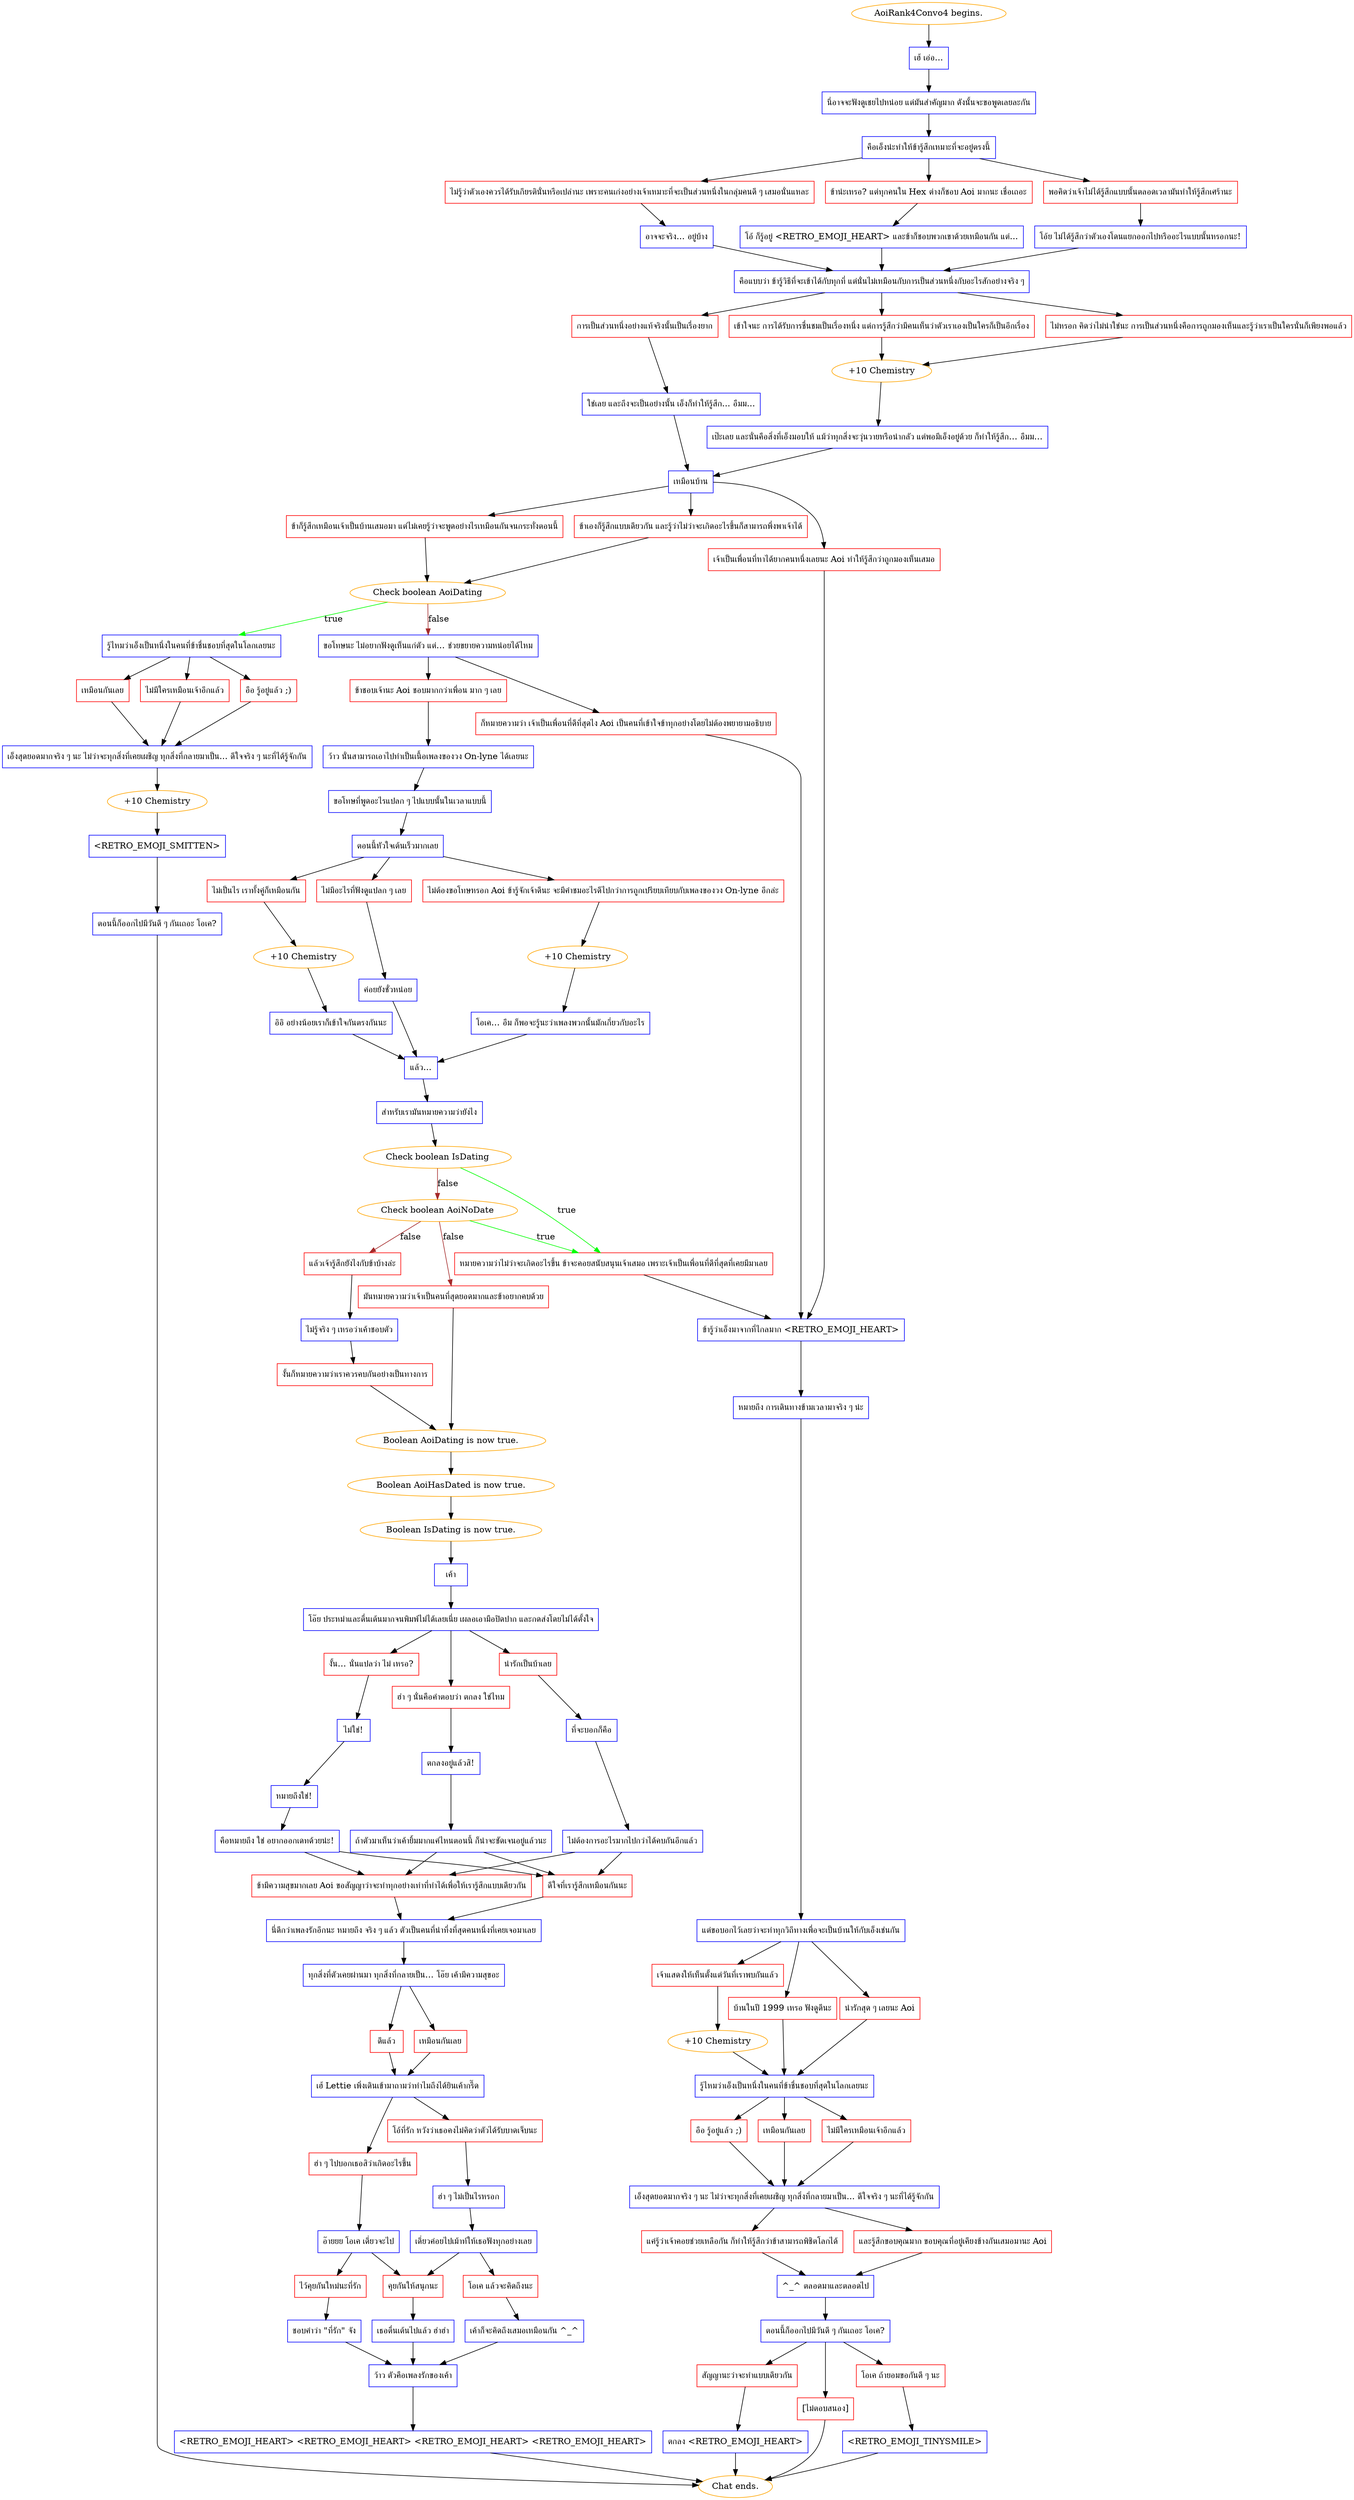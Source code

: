 digraph {
	"AoiRank4Convo4 begins." [color=orange];
		"AoiRank4Convo4 begins." -> j2112635212;
	j2112635212 [label="เฮ้ เอ่อ...",shape=box,color=blue];
		j2112635212 -> j4165707398;
	j4165707398 [label="นี่อาจจะฟังดูเชยไปหน่อย แต่มันสำคัญมาก ดังนั้นจะขอพูดเลยละกัน",shape=box,color=blue];
		j4165707398 -> j4256419348;
	j4256419348 [label="คือเอ็งน่ะทำให้ข้ารู้สึกเหมาะที่จะอยู่ตรงนี้",shape=box,color=blue];
		j4256419348 -> j2567698519;
		j4256419348 -> j2743165309;
		j4256419348 -> j276910193;
	j2567698519 [label="ไม่รู้ว่าตัวเองควรได้รับเกียรตินั่นหรือเปล่านะ เพราะคนเก่งอย่างเจ้าเหมาะที่จะเป็นส่วนหนึ่งในกลุ่มคนดี ๆ เสมอนั่นแหละ",shape=box,color=red];
		j2567698519 -> j791701621;
	j2743165309 [label="ข้าน่ะเหรอ? แต่ทุกคนใน Hex ต่างก็ชอบ Aoi มากนะ เชื่อเถอะ",shape=box,color=red];
		j2743165309 -> j3193351593;
	j276910193 [label="พอคิดว่าเจ้าไม่ได้รู้สึกแบบนั้นตลอดเวลามันทำให้รู้สึกเศร้านะ",shape=box,color=red];
		j276910193 -> j349570790;
	j791701621 [label="อาจจะจริง... อยู่บ้าง",shape=box,color=blue];
		j791701621 -> j4131148643;
	j3193351593 [label="โอ้ ก็รู้อยู่ <RETRO_EMOJI_HEART> และข้าก็ชอบพวกเขาด้วยเหมือนกัน แต่...",shape=box,color=blue];
		j3193351593 -> j4131148643;
	j349570790 [label="โอ้ย ไม่ได้รู้สึกว่าตัวเองโดนแยกออกไปหรืออะไรแบบนั้นหรอกนะ!",shape=box,color=blue];
		j349570790 -> j4131148643;
	j4131148643 [label="คือแบบว่า ข้ารู้วิธีที่จะเข้าได้กับทุกที่ แต่นั่นไม่เหมือนกับการเป็นส่วนหนึ่งกับอะไรสักอย่างจริง ๆ",shape=box,color=blue];
		j4131148643 -> j3777640467;
		j4131148643 -> j1225271254;
		j4131148643 -> j4243802489;
	j3777640467 [label="เข้าใจนะ การได้รับการชื่นชมเป็นเรื่องหนึ่ง แต่การรู้สึกว่ามีคนเห็นว่าตัวเราเองเป็นใครก็เป็นอีกเรื่อง",shape=box,color=red];
		j3777640467 -> j2590668379;
	j1225271254 [label="ไม่หรอก คิดว่าไม่น่าใช่นะ การเป็นส่วนหนึ่งคือการถูกมองเห็นและรู้ว่าเราเป็นใครนั่นก็เพียงพอแล้ว",shape=box,color=red];
		j1225271254 -> j2590668379;
	j4243802489 [label="การเป็นส่วนหนึ่งอย่างแท้จริงนั้นเป็นเรื่องยาก",shape=box,color=red];
		j4243802489 -> j3651265108;
	j2590668379 [label="+10 Chemistry",color=orange];
		j2590668379 -> j3261279093;
	j3651265108 [label="ใช่เลย และถึงจะเป็นอย่างนั้น เอ็งก็ทำให้รู้สึก... อืมม...",shape=box,color=blue];
		j3651265108 -> j2896462816;
	j3261279093 [label="เป๊ะเลย และนั่นคือสิ่งที่เอ็งมอบให้ แม้ว่าทุกสิ่งจะวุ่นวายหรือน่ากลัว แต่พอมีเอ็งอยู่ด้วย ก็ทำให้รู้สึก… อืมม…",shape=box,color=blue];
		j3261279093 -> j2896462816;
	j2896462816 [label="เหมือนบ้าน",shape=box,color=blue];
		j2896462816 -> j4098011909;
		j2896462816 -> j1746392169;
		j2896462816 -> j1089074451;
	j4098011909 [label="ข้าก็รู้สึกเหมือนเจ้าเป็นบ้านเสมอมา แต่ไม่เคยรู้ว่าจะพูดอย่างไรเหมือนกันจนกระทั่งตอนนี้",shape=box,color=red];
		j4098011909 -> j1284115511;
	j1746392169 [label="ข้าเองก็รู้สึกแบบเดียวกัน และรู้ว่าไม่ว่าจะเกิดอะไรขึ้นก็สามารถพึ่งพาเจ้าได้",shape=box,color=red];
		j1746392169 -> j1284115511;
	j1089074451 [label="เจ้าเป็นเพื่อนที่หาได้ยากคนหนึ่งเลยนะ Aoi ทำให้รู้สึกว่าถูกมองเห็นเสมอ",shape=box,color=red];
		j1089074451 -> j1527378855;
	j1284115511 [label="Check boolean AoiDating",color=orange];
		j1284115511 -> j2503900067 [label=true,color=green];
		j1284115511 -> j3429357856 [label=false,color=brown];
	j1527378855 [label="ข้ารู้ว่าเอ็งมาจากที่ไกลมาก <RETRO_EMOJI_HEART>",shape=box,color=blue];
		j1527378855 -> j2485471290;
	j2503900067 [label="รู้ไหมว่าเอ็งเป็นหนึ่งในคนที่ข้าชื่นชอบที่สุดในโลกเลยนะ",shape=box,color=blue];
		j2503900067 -> j2775166049;
		j2503900067 -> j3204664969;
		j2503900067 -> j3453458357;
	j3429357856 [label="ขอโทษนะ ไม่อยากฟังดูเห็นแก่ตัว แต่… ช่วยขยายความหน่อยได้ไหม",shape=box,color=blue];
		j3429357856 -> j3387321452;
		j3429357856 -> j2816027271;
	j2485471290 [label="หมายถึง การเดินทางข้ามเวลามาจริง ๆ น่ะ",shape=box,color=blue];
		j2485471290 -> j1500089417;
	j2775166049 [label="เหมือนกันเลย",shape=box,color=red];
		j2775166049 -> j2865949016;
	j3204664969 [label="ไม่มีใครเหมือนเจ้าอีกแล้ว",shape=box,color=red];
		j3204664969 -> j2865949016;
	j3453458357 [label="อือ รู้อยู่แล้ว ;)",shape=box,color=red];
		j3453458357 -> j2865949016;
	j3387321452 [label="ข้าชอบเจ้านะ Aoi ชอบมากกว่าเพื่อน มาก ๆ เลย",shape=box,color=red];
		j3387321452 -> j786997686;
	j2816027271 [label="ก็หมายความว่า เจ้าเป็นเพื่อนที่ดีที่สุดไง Aoi เป็นคนที่เข้าใจข้าทุกอย่างโดยไม่ต้องพยายามอธิบาย",shape=box,color=red];
		j2816027271 -> j1527378855;
	j1500089417 [label="แต่ขอบอกไว้เลยว่าจะทำทุกวิถีทางเพื่อจะเป็นบ้านให้กับเอ็งเช่นกัน",shape=box,color=blue];
		j1500089417 -> j2996033914;
		j1500089417 -> j2146722343;
		j1500089417 -> j1309554926;
	j2865949016 [label="เอ็งสุดยอดมากจริง ๆ นะ ไม่ว่าจะทุกสิ่งที่เคยเผชิญ ทุกสิ่งที่กลายมาเป็น... ดีใจจริง ๆ นะที่ได้รู้จักกัน",shape=box,color=blue];
		j2865949016 -> j2954874787;
	j786997686 [label="ว้าว นั่นสามารถเอาไปทำเป็นเนื้อเพลงของวง On-lyne ได้เลยนะ",shape=box,color=blue];
		j786997686 -> j656403788;
	j2996033914 [label="เจ้าแสดงให้เห็นตั้งแต่วันที่เราพบกันแล้ว",shape=box,color=red];
		j2996033914 -> j1019620154;
	j2146722343 [label="บ้านในปี 1999 เหรอ ฟังดูดีนะ",shape=box,color=red];
		j2146722343 -> j1933700007;
	j1309554926 [label="น่ารักสุด ๆ เลยนะ Aoi",shape=box,color=red];
		j1309554926 -> j1933700007;
	j2954874787 [label="+10 Chemistry",color=orange];
		j2954874787 -> j1295498282;
	j656403788 [label="ขอโทษที่พูดอะไรแปลก ๆ ไปแบบนั้นในเวลาแบบนี้",shape=box,color=blue];
		j656403788 -> j3538673811;
	j1019620154 [label="+10 Chemistry",color=orange];
		j1019620154 -> j1933700007;
	j1933700007 [label="รู้ไหมว่าเอ็งเป็นหนึ่งในคนที่ข้าชื่นชอบที่สุดในโลกเลยนะ",shape=box,color=blue];
		j1933700007 -> j502272519;
		j1933700007 -> j24307831;
		j1933700007 -> j1874272730;
	j1295498282 [label="<RETRO_EMOJI_SMITTEN>",shape=box,color=blue];
		j1295498282 -> j590329757;
	j3538673811 [label="ตอนนี้หัวใจเต้นเร็วมากเลย",shape=box,color=blue];
		j3538673811 -> j3712007442;
		j3538673811 -> j3390750730;
		j3538673811 -> j1955193777;
	j502272519 [label="เหมือนกันเลย",shape=box,color=red];
		j502272519 -> j1750721127;
	j24307831 [label="ไม่มีใครเหมือนเจ้าอีกแล้ว",shape=box,color=red];
		j24307831 -> j1750721127;
	j1874272730 [label="อือ รู้อยู่แล้ว ;)",shape=box,color=red];
		j1874272730 -> j1750721127;
	j590329757 [label="ตอนนี้ก็ออกไปมีวันดี ๆ กันเถอะ โอเค?",shape=box,color=blue];
		j590329757 -> "Chat ends.";
	j3712007442 [label="ไม่ต้องขอโทษหรอก Aoi ข้ารู้จักเจ้าดีนะ จะมีคำชมอะไรดีไปกว่าการถูกเปรียบเทียบกับเพลงของวง On-lyne อีกล่ะ",shape=box,color=red];
		j3712007442 -> j2515154143;
	j3390750730 [label="ไม่เป็นไร เราทั้งคู่ก็เหมือนกัน",shape=box,color=red];
		j3390750730 -> j4110503966;
	j1955193777 [label="ไม่มีอะไรที่ฟังดูแปลก ๆ เลย",shape=box,color=red];
		j1955193777 -> j2376841531;
	j1750721127 [label="เอ็งสุดยอดมากจริง ๆ นะ ไม่ว่าจะทุกสิ่งที่เคยเผชิญ ทุกสิ่งที่กลายมาเป็น... ดีใจจริง ๆ นะที่ได้รู้จักกัน",shape=box,color=blue];
		j1750721127 -> j2901216216;
		j1750721127 -> j1723202567;
	"Chat ends." [color=orange];
	j2515154143 [label="+10 Chemistry",color=orange];
		j2515154143 -> j3759039626;
	j4110503966 [label="+10 Chemistry",color=orange];
		j4110503966 -> j1417399589;
	j2376841531 [label="ค่อยยังชั่วหน่อย",shape=box,color=blue];
		j2376841531 -> j94563399;
	j2901216216 [label="แค่รู้ว่าเจ้าคอยช่วยเหลือกัน ก็ทำให้รู้สึกว่าข้าสามารถพิชิตโลกได้",shape=box,color=red];
		j2901216216 -> j1440299908;
	j1723202567 [label="และรู้สึกขอบคุณมาก ขอบคุณที่อยู่เคียงข้างกันเสมอมานะ Aoi",shape=box,color=red];
		j1723202567 -> j1440299908;
	j3759039626 [label="โอเค… อืม ก็พอจะรู้นะว่าเพลงพวกนั้นมักเกี่ยวกับอะไร",shape=box,color=blue];
		j3759039626 -> j94563399;
	j1417399589 [label="อิอิ อย่างน้อยเราก็เข้าใจกันตรงกันนะ",shape=box,color=blue];
		j1417399589 -> j94563399;
	j94563399 [label="แล้ว...",shape=box,color=blue];
		j94563399 -> j2454766002;
	j1440299908 [label="^_^ ตลอดมาและตลอดไป",shape=box,color=blue];
		j1440299908 -> j1238759877;
	j2454766002 [label="สำหรับเรามันหมายความว่ายังไง",shape=box,color=blue];
		j2454766002 -> j1551207171;
	j1238759877 [label="ตอนนี้ก็ออกไปมีวันดี ๆ กันเถอะ โอเค?",shape=box,color=blue];
		j1238759877 -> j518493903;
		j1238759877 -> j3337176087;
		j1238759877 -> j3641950350;
	j1551207171 [label="Check boolean IsDating",color=orange];
		j1551207171 -> j3934720000 [label=true,color=green];
		j1551207171 -> j4131435017 [label=false,color=brown];
	j518493903 [label="โอเค ถ้ายอมขอกันดี ๆ นะ",shape=box,color=red];
		j518493903 -> j1589091153;
	j3337176087 [label="สัญญานะว่าจะทำแบบเดียวกัน",shape=box,color=red];
		j3337176087 -> j1275537958;
	j3641950350 [label="[ไม่ตอบสนอง]",shape=box,color=red];
		j3641950350 -> "Chat ends.";
	j3934720000 [label="หมายความว่าไม่ว่าจะเกิดอะไรขึ้น ข้าจะคอยสนับสนุนเจ้าเสมอ เพราะเจ้าเป็นเพื่อนที่ดีที่สุดที่เคยมีมาเลย",shape=box,color=red];
		j3934720000 -> j1527378855;
	j4131435017 [label="Check boolean AoiNoDate",color=orange];
		j4131435017 -> j3934720000 [label=true,color=green];
		j4131435017 -> j4056500650 [label=false,color=brown];
		j4131435017 -> j1103382514 [label=false,color=brown];
	j1589091153 [label="<RETRO_EMOJI_TINYSMILE>",shape=box,color=blue];
		j1589091153 -> "Chat ends.";
	j1275537958 [label="ตกลง <RETRO_EMOJI_HEART>",shape=box,color=blue];
		j1275537958 -> "Chat ends.";
	j4056500650 [label="มันหมายความว่าเจ้าเป็นคนที่สุดยอดมากและข้าอยากคบด้วย",shape=box,color=red];
		j4056500650 -> j4060347549;
	j1103382514 [label="แล้วเจ้ารู้สึกยังไงกับข้าบ้างล่ะ",shape=box,color=red];
		j1103382514 -> j805967599;
	j4060347549 [label="Boolean AoiDating is now true.",color=orange];
		j4060347549 -> j276360488;
	j805967599 [label="ไม่รู้จริง ๆ เหรอว่าเค้าชอบตัว",shape=box,color=blue];
		j805967599 -> j3154002974;
	j276360488 [label="Boolean AoiHasDated is now true.",color=orange];
		j276360488 -> j625009102;
	j3154002974 [label="งั้นก็หมายความว่าเราควรคบกันอย่างเป็นทางการ",shape=box,color=red];
		j3154002974 -> j4060347549;
	j625009102 [label="Boolean IsDating is now true.",color=orange];
		j625009102 -> j479508427;
	j479508427 [label="เค้า",shape=box,color=blue];
		j479508427 -> j1162268281;
	j1162268281 [label="โอ๊ย ประหม่าและตื่นเต้นมากจนพิมพ์ไม่ได้เลยเนี่ย เผลอเอามือปิดปาก และกดส่งโดยไม่ได้ตั้งใจ",shape=box,color=blue];
		j1162268281 -> j3537627050;
		j1162268281 -> j4069649373;
		j1162268281 -> j1206617102;
	j3537627050 [label="ฮ่า ๆ นั่นคือคำตอบว่า ตกลง ใช่ไหม",shape=box,color=red];
		j3537627050 -> j1619242291;
	j4069649373 [label="น่ารักเป็นบ้าเลย",shape=box,color=red];
		j4069649373 -> j2136452120;
	j1206617102 [label="งั้น… นั่นแปลว่า ไม่ เหรอ?",shape=box,color=red];
		j1206617102 -> j4145009979;
	j1619242291 [label="ตกลงอยู่แล้วสิ!",shape=box,color=blue];
		j1619242291 -> j3922912686;
	j2136452120 [label="ที่จะบอกก็คือ",shape=box,color=blue];
		j2136452120 -> j470035663;
	j4145009979 [label="ไม่ใช่!",shape=box,color=blue];
		j4145009979 -> j4077694014;
	j3922912686 [label="ถ้าตัวมาเห็นว่าเค้ายิ้มมากแค่ไหนตอนนี้ ก็น่าจะชัดเจนอยู่แล้วนะ",shape=box,color=blue];
		j3922912686 -> j1090806348;
		j3922912686 -> j3958845261;
	j470035663 [label="ไม่ต้องการอะไรมากไปกว่าได้คบกันอีกแล้ว",shape=box,color=blue];
		j470035663 -> j1090806348;
		j470035663 -> j3958845261;
	j4077694014 [label="หมายถึงใช่!",shape=box,color=blue];
		j4077694014 -> j330556025;
	j1090806348 [label="ดีใจที่เรารู้สึกเหมือนกันนะ",shape=box,color=red];
		j1090806348 -> j3329681596;
	j3958845261 [label="ข้ามีความสุขมากเลย Aoi ขอสัญญาว่าจะทำทุกอย่างเท่าที่ทำได้เพื่อให้เรารู้สึกแบบเดียวกัน",shape=box,color=red];
		j3958845261 -> j3329681596;
	j330556025 [label="คือหมายถึง ใช่ อยากออกเดทด้วยน่ะ!",shape=box,color=blue];
		j330556025 -> j1090806348;
		j330556025 -> j3958845261;
	j3329681596 [label="นี่ดีกว่าเพลงรักอีกนะ หมายถึง จริง ๆ แล้ว ตัวเป็นคนที่น่าทึ่งที่สุดคนหนึ่งที่เคยเจอมาเลย",shape=box,color=blue];
		j3329681596 -> j200177618;
	j200177618 [label="ทุกสิ่งที่ตัวเคยผ่านมา ทุกสิ่งที่กลายเป็น… โอ๊ย เค้ามีความสุขอะ",shape=box,color=blue];
		j200177618 -> j2615525067;
		j200177618 -> j1635352347;
	j2615525067 [label="ดีแล้ว",shape=box,color=red];
		j2615525067 -> j2359373970;
	j1635352347 [label="เหมือนกันเลย",shape=box,color=red];
		j1635352347 -> j2359373970;
	j2359373970 [label="เฮ้ Lettie เพิ่งเดินเข้ามาถามว่าทำไมถึงได้ยินเค้ากรี๊ด",shape=box,color=blue];
		j2359373970 -> j3054108800;
		j2359373970 -> j580157857;
	j3054108800 [label="โอ้ที่รัก หวังว่าเธอคงไม่คิดว่าตัวได้รับบาดเจ็บนะ",shape=box,color=red];
		j3054108800 -> j1764405107;
	j580157857 [label="ฮ่า ๆ ไปบอกเธอสิว่าเกิดอะไรขึ้น",shape=box,color=red];
		j580157857 -> j946544507;
	j1764405107 [label="ฮ่า ๆ ไม่เป็นไรหรอก",shape=box,color=blue];
		j1764405107 -> j3478646890;
	j946544507 [label="อ๊ายยย โอเค เดี๋ยวจะไป",shape=box,color=blue];
		j946544507 -> j423898726;
		j946544507 -> j3502033889;
	j3478646890 [label="เดี๋ยวค่อยไปเม้าท์ให้เธอฟังทุกอย่างเลย",shape=box,color=blue];
		j3478646890 -> j423898726;
		j3478646890 -> j3561257008;
	j423898726 [label="คุยกันให้สนุกนะ",shape=box,color=red];
		j423898726 -> j3202706635;
	j3502033889 [label="ไว้คุยกันใหม่นะที่รัก",shape=box,color=red];
		j3502033889 -> j3194451409;
	j3561257008 [label="โอเค แล้วจะคิดถึงนะ",shape=box,color=red];
		j3561257008 -> j2405122216;
	j3202706635 [label="เธอตื่นเต้นไปแล้ว ฮ่าฮ่า",shape=box,color=blue];
		j3202706635 -> j1552830978;
	j3194451409 [label="ชอบคำว่า \"ที่รัก\" จัง",shape=box,color=blue];
		j3194451409 -> j1552830978;
	j2405122216 [label="เค้าก็จะคิดถึงเสมอเหมือนกัน ^_^",shape=box,color=blue];
		j2405122216 -> j1552830978;
	j1552830978 [label="ว้าว ตัวคือเพลงรักของเค้า",shape=box,color=blue];
		j1552830978 -> j3055390229;
	j3055390229 [label="<RETRO_EMOJI_HEART> <RETRO_EMOJI_HEART> <RETRO_EMOJI_HEART> <RETRO_EMOJI_HEART>",shape=box,color=blue];
		j3055390229 -> "Chat ends.";
}